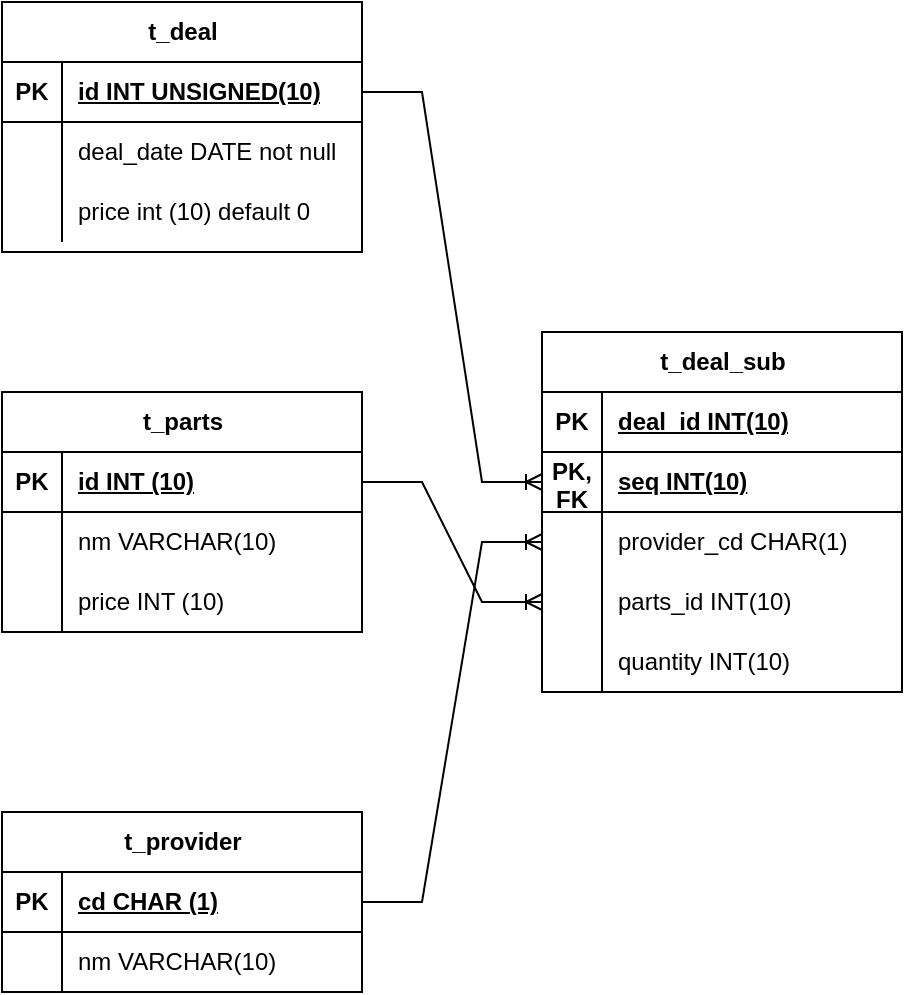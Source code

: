<mxfile version="21.3.2" type="github">
  <diagram id="VbFYjAkrhUmvR9XWeCGt" name="Page-1">
    <mxGraphModel dx="892" dy="748" grid="1" gridSize="10" guides="1" tooltips="1" connect="1" arrows="1" fold="1" page="1" pageScale="1" pageWidth="827" pageHeight="1169" math="0" shadow="0" extFonts="Permanent Marker^https://fonts.googleapis.com/css?family=Permanent+Marker">
      <root>
        <mxCell id="0" />
        <mxCell id="1" parent="0" />
        <mxCell id="kR9vgXszC8AEDEAIlSqH-1" value="t_deal" style="shape=table;startSize=30;container=1;collapsible=1;childLayout=tableLayout;fixedRows=1;rowLines=0;fontStyle=1;align=center;resizeLast=1;html=1;" parent="1" vertex="1">
          <mxGeometry x="160" y="330" width="180" height="125" as="geometry" />
        </mxCell>
        <mxCell id="kR9vgXszC8AEDEAIlSqH-2" value="" style="shape=tableRow;horizontal=0;startSize=0;swimlaneHead=0;swimlaneBody=0;fillColor=none;collapsible=0;dropTarget=0;points=[[0,0.5],[1,0.5]];portConstraint=eastwest;top=0;left=0;right=0;bottom=1;" parent="kR9vgXszC8AEDEAIlSqH-1" vertex="1">
          <mxGeometry y="30" width="180" height="30" as="geometry" />
        </mxCell>
        <mxCell id="kR9vgXszC8AEDEAIlSqH-3" value="PK" style="shape=partialRectangle;connectable=0;fillColor=none;top=0;left=0;bottom=0;right=0;fontStyle=1;overflow=hidden;whiteSpace=wrap;html=1;" parent="kR9vgXszC8AEDEAIlSqH-2" vertex="1">
          <mxGeometry width="30" height="30" as="geometry">
            <mxRectangle width="30" height="30" as="alternateBounds" />
          </mxGeometry>
        </mxCell>
        <mxCell id="kR9vgXszC8AEDEAIlSqH-4" value="id INT UNSIGNED(10)" style="shape=partialRectangle;connectable=0;fillColor=none;top=0;left=0;bottom=0;right=0;align=left;spacingLeft=6;fontStyle=5;overflow=hidden;whiteSpace=wrap;html=1;" parent="kR9vgXszC8AEDEAIlSqH-2" vertex="1">
          <mxGeometry x="30" width="150" height="30" as="geometry">
            <mxRectangle width="150" height="30" as="alternateBounds" />
          </mxGeometry>
        </mxCell>
        <mxCell id="kR9vgXszC8AEDEAIlSqH-5" value="" style="shape=tableRow;horizontal=0;startSize=0;swimlaneHead=0;swimlaneBody=0;fillColor=none;collapsible=0;dropTarget=0;points=[[0,0.5],[1,0.5]];portConstraint=eastwest;top=0;left=0;right=0;bottom=0;" parent="kR9vgXszC8AEDEAIlSqH-1" vertex="1">
          <mxGeometry y="60" width="180" height="30" as="geometry" />
        </mxCell>
        <mxCell id="kR9vgXszC8AEDEAIlSqH-6" value="" style="shape=partialRectangle;connectable=0;fillColor=none;top=0;left=0;bottom=0;right=0;editable=1;overflow=hidden;whiteSpace=wrap;html=1;" parent="kR9vgXszC8AEDEAIlSqH-5" vertex="1">
          <mxGeometry width="30" height="30" as="geometry">
            <mxRectangle width="30" height="30" as="alternateBounds" />
          </mxGeometry>
        </mxCell>
        <mxCell id="kR9vgXszC8AEDEAIlSqH-7" value="deal_date DATE not null" style="shape=partialRectangle;connectable=0;fillColor=none;top=0;left=0;bottom=0;right=0;align=left;spacingLeft=6;overflow=hidden;whiteSpace=wrap;html=1;" parent="kR9vgXszC8AEDEAIlSqH-5" vertex="1">
          <mxGeometry x="30" width="150" height="30" as="geometry">
            <mxRectangle width="150" height="30" as="alternateBounds" />
          </mxGeometry>
        </mxCell>
        <mxCell id="kR9vgXszC8AEDEAIlSqH-8" value="" style="shape=tableRow;horizontal=0;startSize=0;swimlaneHead=0;swimlaneBody=0;fillColor=none;collapsible=0;dropTarget=0;points=[[0,0.5],[1,0.5]];portConstraint=eastwest;top=0;left=0;right=0;bottom=0;" parent="kR9vgXszC8AEDEAIlSqH-1" vertex="1">
          <mxGeometry y="90" width="180" height="30" as="geometry" />
        </mxCell>
        <mxCell id="kR9vgXszC8AEDEAIlSqH-9" value="" style="shape=partialRectangle;connectable=0;fillColor=none;top=0;left=0;bottom=0;right=0;editable=1;overflow=hidden;whiteSpace=wrap;html=1;" parent="kR9vgXszC8AEDEAIlSqH-8" vertex="1">
          <mxGeometry width="30" height="30" as="geometry">
            <mxRectangle width="30" height="30" as="alternateBounds" />
          </mxGeometry>
        </mxCell>
        <mxCell id="kR9vgXszC8AEDEAIlSqH-10" value="price int (10) default 0" style="shape=partialRectangle;connectable=0;fillColor=none;top=0;left=0;bottom=0;right=0;align=left;spacingLeft=6;overflow=hidden;whiteSpace=wrap;html=1;" parent="kR9vgXszC8AEDEAIlSqH-8" vertex="1">
          <mxGeometry x="30" width="150" height="30" as="geometry">
            <mxRectangle width="150" height="30" as="alternateBounds" />
          </mxGeometry>
        </mxCell>
        <mxCell id="kR9vgXszC8AEDEAIlSqH-17" value="t_deal_sub" style="shape=table;startSize=30;container=1;collapsible=1;childLayout=tableLayout;fixedRows=1;rowLines=0;fontStyle=1;align=center;resizeLast=1;html=1;" parent="1" vertex="1">
          <mxGeometry x="430" y="495" width="180" height="180" as="geometry" />
        </mxCell>
        <mxCell id="kR9vgXszC8AEDEAIlSqH-33" value="" style="shape=tableRow;horizontal=0;startSize=0;swimlaneHead=0;swimlaneBody=0;fillColor=none;collapsible=0;dropTarget=0;points=[[0,0.5],[1,0.5]];portConstraint=eastwest;top=0;left=0;right=0;bottom=1;" parent="kR9vgXszC8AEDEAIlSqH-17" vertex="1">
          <mxGeometry y="30" width="180" height="30" as="geometry" />
        </mxCell>
        <mxCell id="kR9vgXszC8AEDEAIlSqH-34" value="PK" style="shape=partialRectangle;connectable=0;fillColor=none;top=0;left=0;bottom=0;right=0;fontStyle=1;overflow=hidden;whiteSpace=wrap;html=1;" parent="kR9vgXszC8AEDEAIlSqH-33" vertex="1">
          <mxGeometry width="30" height="30" as="geometry">
            <mxRectangle width="30" height="30" as="alternateBounds" />
          </mxGeometry>
        </mxCell>
        <mxCell id="kR9vgXszC8AEDEAIlSqH-35" value="deal_id INT(10)" style="shape=partialRectangle;connectable=0;fillColor=none;top=0;left=0;bottom=0;right=0;align=left;spacingLeft=6;fontStyle=5;overflow=hidden;whiteSpace=wrap;html=1;" parent="kR9vgXszC8AEDEAIlSqH-33" vertex="1">
          <mxGeometry x="30" width="150" height="30" as="geometry">
            <mxRectangle width="150" height="30" as="alternateBounds" />
          </mxGeometry>
        </mxCell>
        <mxCell id="kR9vgXszC8AEDEAIlSqH-18" value="" style="shape=tableRow;horizontal=0;startSize=0;swimlaneHead=0;swimlaneBody=0;fillColor=none;collapsible=0;dropTarget=0;points=[[0,0.5],[1,0.5]];portConstraint=eastwest;top=0;left=0;right=0;bottom=1;" parent="kR9vgXszC8AEDEAIlSqH-17" vertex="1">
          <mxGeometry y="60" width="180" height="30" as="geometry" />
        </mxCell>
        <mxCell id="kR9vgXszC8AEDEAIlSqH-19" value="PK,&lt;br&gt;FK" style="shape=partialRectangle;connectable=0;fillColor=none;top=0;left=0;bottom=0;right=0;fontStyle=1;overflow=hidden;whiteSpace=wrap;html=1;" parent="kR9vgXszC8AEDEAIlSqH-18" vertex="1">
          <mxGeometry width="30" height="30" as="geometry">
            <mxRectangle width="30" height="30" as="alternateBounds" />
          </mxGeometry>
        </mxCell>
        <mxCell id="kR9vgXszC8AEDEAIlSqH-20" value="seq INT(10)" style="shape=partialRectangle;connectable=0;fillColor=none;top=0;left=0;bottom=0;right=0;align=left;spacingLeft=6;fontStyle=5;overflow=hidden;whiteSpace=wrap;html=1;" parent="kR9vgXszC8AEDEAIlSqH-18" vertex="1">
          <mxGeometry x="30" width="150" height="30" as="geometry">
            <mxRectangle width="150" height="30" as="alternateBounds" />
          </mxGeometry>
        </mxCell>
        <mxCell id="kR9vgXszC8AEDEAIlSqH-21" value="" style="shape=tableRow;horizontal=0;startSize=0;swimlaneHead=0;swimlaneBody=0;fillColor=none;collapsible=0;dropTarget=0;points=[[0,0.5],[1,0.5]];portConstraint=eastwest;top=0;left=0;right=0;bottom=0;" parent="kR9vgXszC8AEDEAIlSqH-17" vertex="1">
          <mxGeometry y="90" width="180" height="30" as="geometry" />
        </mxCell>
        <mxCell id="kR9vgXszC8AEDEAIlSqH-22" value="" style="shape=partialRectangle;connectable=0;fillColor=none;top=0;left=0;bottom=0;right=0;editable=1;overflow=hidden;whiteSpace=wrap;html=1;" parent="kR9vgXszC8AEDEAIlSqH-21" vertex="1">
          <mxGeometry width="30" height="30" as="geometry">
            <mxRectangle width="30" height="30" as="alternateBounds" />
          </mxGeometry>
        </mxCell>
        <mxCell id="kR9vgXszC8AEDEAIlSqH-23" value="provider_cd CHAR(1)" style="shape=partialRectangle;connectable=0;fillColor=none;top=0;left=0;bottom=0;right=0;align=left;spacingLeft=6;overflow=hidden;whiteSpace=wrap;html=1;" parent="kR9vgXszC8AEDEAIlSqH-21" vertex="1">
          <mxGeometry x="30" width="150" height="30" as="geometry">
            <mxRectangle width="150" height="30" as="alternateBounds" />
          </mxGeometry>
        </mxCell>
        <mxCell id="kR9vgXszC8AEDEAIlSqH-30" value="" style="shape=tableRow;horizontal=0;startSize=0;swimlaneHead=0;swimlaneBody=0;fillColor=none;collapsible=0;dropTarget=0;points=[[0,0.5],[1,0.5]];portConstraint=eastwest;top=0;left=0;right=0;bottom=0;" parent="kR9vgXszC8AEDEAIlSqH-17" vertex="1">
          <mxGeometry y="120" width="180" height="30" as="geometry" />
        </mxCell>
        <mxCell id="kR9vgXszC8AEDEAIlSqH-31" value="" style="shape=partialRectangle;connectable=0;fillColor=none;top=0;left=0;bottom=0;right=0;editable=1;overflow=hidden;whiteSpace=wrap;html=1;" parent="kR9vgXszC8AEDEAIlSqH-30" vertex="1">
          <mxGeometry width="30" height="30" as="geometry">
            <mxRectangle width="30" height="30" as="alternateBounds" />
          </mxGeometry>
        </mxCell>
        <mxCell id="kR9vgXszC8AEDEAIlSqH-32" value="parts_id INT(10)" style="shape=partialRectangle;connectable=0;fillColor=none;top=0;left=0;bottom=0;right=0;align=left;spacingLeft=6;overflow=hidden;whiteSpace=wrap;html=1;" parent="kR9vgXszC8AEDEAIlSqH-30" vertex="1">
          <mxGeometry x="30" width="150" height="30" as="geometry">
            <mxRectangle width="150" height="30" as="alternateBounds" />
          </mxGeometry>
        </mxCell>
        <mxCell id="kR9vgXszC8AEDEAIlSqH-24" value="" style="shape=tableRow;horizontal=0;startSize=0;swimlaneHead=0;swimlaneBody=0;fillColor=none;collapsible=0;dropTarget=0;points=[[0,0.5],[1,0.5]];portConstraint=eastwest;top=0;left=0;right=0;bottom=0;" parent="kR9vgXszC8AEDEAIlSqH-17" vertex="1">
          <mxGeometry y="150" width="180" height="30" as="geometry" />
        </mxCell>
        <mxCell id="kR9vgXszC8AEDEAIlSqH-25" value="" style="shape=partialRectangle;connectable=0;fillColor=none;top=0;left=0;bottom=0;right=0;editable=1;overflow=hidden;whiteSpace=wrap;html=1;" parent="kR9vgXszC8AEDEAIlSqH-24" vertex="1">
          <mxGeometry width="30" height="30" as="geometry">
            <mxRectangle width="30" height="30" as="alternateBounds" />
          </mxGeometry>
        </mxCell>
        <mxCell id="kR9vgXszC8AEDEAIlSqH-26" value="quantity INT(10)" style="shape=partialRectangle;connectable=0;fillColor=none;top=0;left=0;bottom=0;right=0;align=left;spacingLeft=6;overflow=hidden;whiteSpace=wrap;html=1;" parent="kR9vgXszC8AEDEAIlSqH-24" vertex="1">
          <mxGeometry x="30" width="150" height="30" as="geometry">
            <mxRectangle width="150" height="30" as="alternateBounds" />
          </mxGeometry>
        </mxCell>
        <mxCell id="kR9vgXszC8AEDEAIlSqH-37" value="t_parts" style="shape=table;startSize=30;container=1;collapsible=1;childLayout=tableLayout;fixedRows=1;rowLines=0;fontStyle=1;align=center;resizeLast=1;html=1;" parent="1" vertex="1">
          <mxGeometry x="160" y="525" width="180" height="120" as="geometry" />
        </mxCell>
        <mxCell id="kR9vgXszC8AEDEAIlSqH-38" value="" style="shape=tableRow;horizontal=0;startSize=0;swimlaneHead=0;swimlaneBody=0;fillColor=none;collapsible=0;dropTarget=0;points=[[0,0.5],[1,0.5]];portConstraint=eastwest;top=0;left=0;right=0;bottom=1;" parent="kR9vgXszC8AEDEAIlSqH-37" vertex="1">
          <mxGeometry y="30" width="180" height="30" as="geometry" />
        </mxCell>
        <mxCell id="kR9vgXszC8AEDEAIlSqH-39" value="PK" style="shape=partialRectangle;connectable=0;fillColor=none;top=0;left=0;bottom=0;right=0;fontStyle=1;overflow=hidden;whiteSpace=wrap;html=1;" parent="kR9vgXszC8AEDEAIlSqH-38" vertex="1">
          <mxGeometry width="30" height="30" as="geometry">
            <mxRectangle width="30" height="30" as="alternateBounds" />
          </mxGeometry>
        </mxCell>
        <mxCell id="kR9vgXszC8AEDEAIlSqH-40" value="id INT (10)" style="shape=partialRectangle;connectable=0;fillColor=none;top=0;left=0;bottom=0;right=0;align=left;spacingLeft=6;fontStyle=5;overflow=hidden;whiteSpace=wrap;html=1;" parent="kR9vgXszC8AEDEAIlSqH-38" vertex="1">
          <mxGeometry x="30" width="150" height="30" as="geometry">
            <mxRectangle width="150" height="30" as="alternateBounds" />
          </mxGeometry>
        </mxCell>
        <mxCell id="kR9vgXszC8AEDEAIlSqH-41" value="" style="shape=tableRow;horizontal=0;startSize=0;swimlaneHead=0;swimlaneBody=0;fillColor=none;collapsible=0;dropTarget=0;points=[[0,0.5],[1,0.5]];portConstraint=eastwest;top=0;left=0;right=0;bottom=0;" parent="kR9vgXszC8AEDEAIlSqH-37" vertex="1">
          <mxGeometry y="60" width="180" height="30" as="geometry" />
        </mxCell>
        <mxCell id="kR9vgXszC8AEDEAIlSqH-42" value="" style="shape=partialRectangle;connectable=0;fillColor=none;top=0;left=0;bottom=0;right=0;editable=1;overflow=hidden;whiteSpace=wrap;html=1;" parent="kR9vgXszC8AEDEAIlSqH-41" vertex="1">
          <mxGeometry width="30" height="30" as="geometry">
            <mxRectangle width="30" height="30" as="alternateBounds" />
          </mxGeometry>
        </mxCell>
        <mxCell id="kR9vgXszC8AEDEAIlSqH-43" value="nm VARCHAR(10)" style="shape=partialRectangle;connectable=0;fillColor=none;top=0;left=0;bottom=0;right=0;align=left;spacingLeft=6;overflow=hidden;whiteSpace=wrap;html=1;" parent="kR9vgXszC8AEDEAIlSqH-41" vertex="1">
          <mxGeometry x="30" width="150" height="30" as="geometry">
            <mxRectangle width="150" height="30" as="alternateBounds" />
          </mxGeometry>
        </mxCell>
        <mxCell id="kR9vgXszC8AEDEAIlSqH-44" value="" style="shape=tableRow;horizontal=0;startSize=0;swimlaneHead=0;swimlaneBody=0;fillColor=none;collapsible=0;dropTarget=0;points=[[0,0.5],[1,0.5]];portConstraint=eastwest;top=0;left=0;right=0;bottom=0;" parent="kR9vgXszC8AEDEAIlSqH-37" vertex="1">
          <mxGeometry y="90" width="180" height="30" as="geometry" />
        </mxCell>
        <mxCell id="kR9vgXszC8AEDEAIlSqH-45" value="" style="shape=partialRectangle;connectable=0;fillColor=none;top=0;left=0;bottom=0;right=0;editable=1;overflow=hidden;whiteSpace=wrap;html=1;" parent="kR9vgXszC8AEDEAIlSqH-44" vertex="1">
          <mxGeometry width="30" height="30" as="geometry">
            <mxRectangle width="30" height="30" as="alternateBounds" />
          </mxGeometry>
        </mxCell>
        <mxCell id="kR9vgXszC8AEDEAIlSqH-46" value="price INT (10)" style="shape=partialRectangle;connectable=0;fillColor=none;top=0;left=0;bottom=0;right=0;align=left;spacingLeft=6;overflow=hidden;whiteSpace=wrap;html=1;" parent="kR9vgXszC8AEDEAIlSqH-44" vertex="1">
          <mxGeometry x="30" width="150" height="30" as="geometry">
            <mxRectangle width="150" height="30" as="alternateBounds" />
          </mxGeometry>
        </mxCell>
        <mxCell id="kR9vgXszC8AEDEAIlSqH-51" value="t_provider" style="shape=table;startSize=30;container=1;collapsible=1;childLayout=tableLayout;fixedRows=1;rowLines=0;fontStyle=1;align=center;resizeLast=1;html=1;" parent="1" vertex="1">
          <mxGeometry x="160" y="735" width="180" height="90" as="geometry" />
        </mxCell>
        <mxCell id="kR9vgXszC8AEDEAIlSqH-52" value="" style="shape=tableRow;horizontal=0;startSize=0;swimlaneHead=0;swimlaneBody=0;fillColor=none;collapsible=0;dropTarget=0;points=[[0,0.5],[1,0.5]];portConstraint=eastwest;top=0;left=0;right=0;bottom=1;" parent="kR9vgXszC8AEDEAIlSqH-51" vertex="1">
          <mxGeometry y="30" width="180" height="30" as="geometry" />
        </mxCell>
        <mxCell id="kR9vgXszC8AEDEAIlSqH-53" value="PK" style="shape=partialRectangle;connectable=0;fillColor=none;top=0;left=0;bottom=0;right=0;fontStyle=1;overflow=hidden;whiteSpace=wrap;html=1;" parent="kR9vgXszC8AEDEAIlSqH-52" vertex="1">
          <mxGeometry width="30" height="30" as="geometry">
            <mxRectangle width="30" height="30" as="alternateBounds" />
          </mxGeometry>
        </mxCell>
        <mxCell id="kR9vgXszC8AEDEAIlSqH-54" value="cd CHAR (1)" style="shape=partialRectangle;connectable=0;fillColor=none;top=0;left=0;bottom=0;right=0;align=left;spacingLeft=6;fontStyle=5;overflow=hidden;whiteSpace=wrap;html=1;" parent="kR9vgXszC8AEDEAIlSqH-52" vertex="1">
          <mxGeometry x="30" width="150" height="30" as="geometry">
            <mxRectangle width="150" height="30" as="alternateBounds" />
          </mxGeometry>
        </mxCell>
        <mxCell id="kR9vgXszC8AEDEAIlSqH-55" value="" style="shape=tableRow;horizontal=0;startSize=0;swimlaneHead=0;swimlaneBody=0;fillColor=none;collapsible=0;dropTarget=0;points=[[0,0.5],[1,0.5]];portConstraint=eastwest;top=0;left=0;right=0;bottom=0;" parent="kR9vgXszC8AEDEAIlSqH-51" vertex="1">
          <mxGeometry y="60" width="180" height="30" as="geometry" />
        </mxCell>
        <mxCell id="kR9vgXszC8AEDEAIlSqH-56" value="" style="shape=partialRectangle;connectable=0;fillColor=none;top=0;left=0;bottom=0;right=0;editable=1;overflow=hidden;whiteSpace=wrap;html=1;" parent="kR9vgXszC8AEDEAIlSqH-55" vertex="1">
          <mxGeometry width="30" height="30" as="geometry">
            <mxRectangle width="30" height="30" as="alternateBounds" />
          </mxGeometry>
        </mxCell>
        <mxCell id="kR9vgXszC8AEDEAIlSqH-57" value="nm VARCHAR(10)" style="shape=partialRectangle;connectable=0;fillColor=none;top=0;left=0;bottom=0;right=0;align=left;spacingLeft=6;overflow=hidden;whiteSpace=wrap;html=1;" parent="kR9vgXszC8AEDEAIlSqH-55" vertex="1">
          <mxGeometry x="30" width="150" height="30" as="geometry">
            <mxRectangle width="150" height="30" as="alternateBounds" />
          </mxGeometry>
        </mxCell>
        <mxCell id="kR9vgXszC8AEDEAIlSqH-64" value="" style="edgeStyle=entityRelationEdgeStyle;fontSize=12;html=1;endArrow=ERoneToMany;rounded=0;exitX=1;exitY=0.5;exitDx=0;exitDy=0;entryX=0;entryY=0.5;entryDx=0;entryDy=0;" parent="1" source="kR9vgXszC8AEDEAIlSqH-2" target="kR9vgXszC8AEDEAIlSqH-18" edge="1">
          <mxGeometry width="100" height="100" relative="1" as="geometry">
            <mxPoint x="380" y="610" as="sourcePoint" />
            <mxPoint x="480" y="510" as="targetPoint" />
          </mxGeometry>
        </mxCell>
        <mxCell id="kR9vgXszC8AEDEAIlSqH-66" value="" style="edgeStyle=entityRelationEdgeStyle;fontSize=12;html=1;endArrow=ERoneToMany;rounded=0;exitX=1;exitY=0.5;exitDx=0;exitDy=0;" parent="1" source="kR9vgXszC8AEDEAIlSqH-38" target="kR9vgXszC8AEDEAIlSqH-30" edge="1">
          <mxGeometry width="100" height="100" relative="1" as="geometry">
            <mxPoint x="860" y="770" as="sourcePoint" />
            <mxPoint x="490" y="310" as="targetPoint" />
          </mxGeometry>
        </mxCell>
        <mxCell id="kR9vgXszC8AEDEAIlSqH-69" value="" style="edgeStyle=entityRelationEdgeStyle;fontSize=12;html=1;endArrow=ERoneToMany;rounded=0;entryX=0;entryY=0.5;entryDx=0;entryDy=0;exitX=1;exitY=0.5;exitDx=0;exitDy=0;" parent="1" source="kR9vgXszC8AEDEAIlSqH-52" target="kR9vgXszC8AEDEAIlSqH-21" edge="1">
          <mxGeometry width="100" height="100" relative="1" as="geometry">
            <mxPoint x="852" y="405" as="sourcePoint" />
            <mxPoint x="910" y="790" as="targetPoint" />
          </mxGeometry>
        </mxCell>
      </root>
    </mxGraphModel>
  </diagram>
</mxfile>
